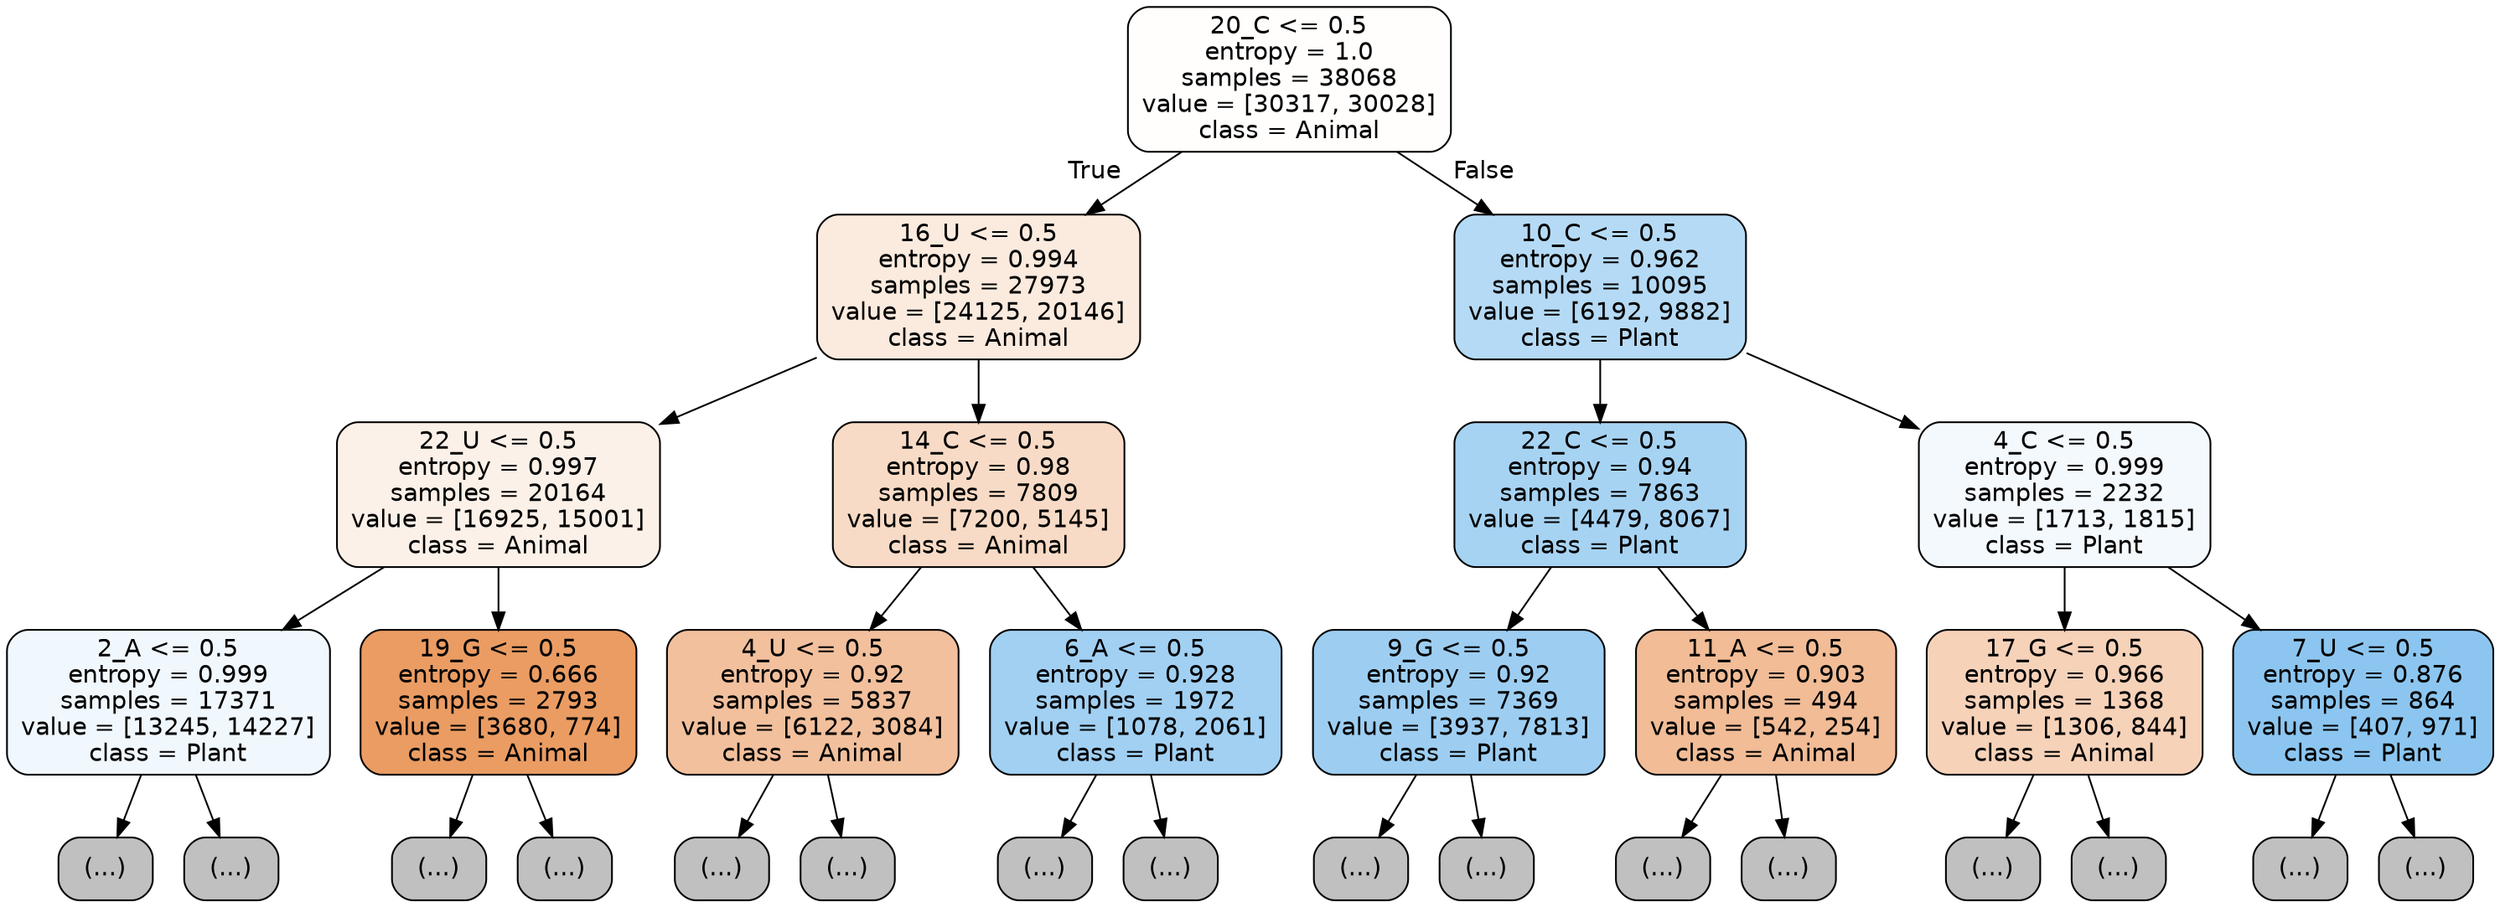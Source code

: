 digraph Tree {
node [shape=box, style="filled, rounded", color="black", fontname="helvetica"] ;
edge [fontname="helvetica"] ;
0 [label="20_C <= 0.5\nentropy = 1.0\nsamples = 38068\nvalue = [30317, 30028]\nclass = Animal", fillcolor="#fffefd"] ;
1 [label="16_U <= 0.5\nentropy = 0.994\nsamples = 27973\nvalue = [24125, 20146]\nclass = Animal", fillcolor="#fbeade"] ;
0 -> 1 [labeldistance=2.5, labelangle=45, headlabel="True"] ;
2 [label="22_U <= 0.5\nentropy = 0.997\nsamples = 20164\nvalue = [16925, 15001]\nclass = Animal", fillcolor="#fcf1e8"] ;
1 -> 2 ;
3 [label="2_A <= 0.5\nentropy = 0.999\nsamples = 17371\nvalue = [13245, 14227]\nclass = Plant", fillcolor="#f1f8fd"] ;
2 -> 3 ;
4 [label="(...)", fillcolor="#C0C0C0"] ;
3 -> 4 ;
6173 [label="(...)", fillcolor="#C0C0C0"] ;
3 -> 6173 ;
8124 [label="19_G <= 0.5\nentropy = 0.666\nsamples = 2793\nvalue = [3680, 774]\nclass = Animal", fillcolor="#ea9c63"] ;
2 -> 8124 ;
8125 [label="(...)", fillcolor="#C0C0C0"] ;
8124 -> 8125 ;
8866 [label="(...)", fillcolor="#C0C0C0"] ;
8124 -> 8866 ;
9217 [label="14_C <= 0.5\nentropy = 0.98\nsamples = 7809\nvalue = [7200, 5145]\nclass = Animal", fillcolor="#f8dbc6"] ;
1 -> 9217 ;
9218 [label="4_U <= 0.5\nentropy = 0.92\nsamples = 5837\nvalue = [6122, 3084]\nclass = Animal", fillcolor="#f2c09d"] ;
9217 -> 9218 ;
9219 [label="(...)", fillcolor="#C0C0C0"] ;
9218 -> 9219 ;
11368 [label="(...)", fillcolor="#C0C0C0"] ;
9218 -> 11368 ;
12095 [label="6_A <= 0.5\nentropy = 0.928\nsamples = 1972\nvalue = [1078, 2061]\nclass = Plant", fillcolor="#a1d0f3"] ;
9217 -> 12095 ;
12096 [label="(...)", fillcolor="#C0C0C0"] ;
12095 -> 12096 ;
12629 [label="(...)", fillcolor="#C0C0C0"] ;
12095 -> 12629 ;
12832 [label="10_C <= 0.5\nentropy = 0.962\nsamples = 10095\nvalue = [6192, 9882]\nclass = Plant", fillcolor="#b5daf5"] ;
0 -> 12832 [labeldistance=2.5, labelangle=-45, headlabel="False"] ;
12833 [label="22_C <= 0.5\nentropy = 0.94\nsamples = 7863\nvalue = [4479, 8067]\nclass = Plant", fillcolor="#a7d3f3"] ;
12832 -> 12833 ;
12834 [label="9_G <= 0.5\nentropy = 0.92\nsamples = 7369\nvalue = [3937, 7813]\nclass = Plant", fillcolor="#9dcef2"] ;
12833 -> 12834 ;
12835 [label="(...)", fillcolor="#C0C0C0"] ;
12834 -> 12835 ;
14962 [label="(...)", fillcolor="#C0C0C0"] ;
12834 -> 14962 ;
15737 [label="11_A <= 0.5\nentropy = 0.903\nsamples = 494\nvalue = [542, 254]\nclass = Animal", fillcolor="#f1bc96"] ;
12833 -> 15737 ;
15738 [label="(...)", fillcolor="#C0C0C0"] ;
15737 -> 15738 ;
15941 [label="(...)", fillcolor="#C0C0C0"] ;
15737 -> 15941 ;
15998 [label="4_C <= 0.5\nentropy = 0.999\nsamples = 2232\nvalue = [1713, 1815]\nclass = Plant", fillcolor="#f4f9fe"] ;
12832 -> 15998 ;
15999 [label="17_G <= 0.5\nentropy = 0.966\nsamples = 1368\nvalue = [1306, 844]\nclass = Animal", fillcolor="#f6d2b9"] ;
15998 -> 15999 ;
16000 [label="(...)", fillcolor="#C0C0C0"] ;
15999 -> 16000 ;
16501 [label="(...)", fillcolor="#C0C0C0"] ;
15999 -> 16501 ;
16654 [label="7_U <= 0.5\nentropy = 0.876\nsamples = 864\nvalue = [407, 971]\nclass = Plant", fillcolor="#8cc6f0"] ;
15998 -> 16654 ;
16655 [label="(...)", fillcolor="#C0C0C0"] ;
16654 -> 16655 ;
16842 [label="(...)", fillcolor="#C0C0C0"] ;
16654 -> 16842 ;
}